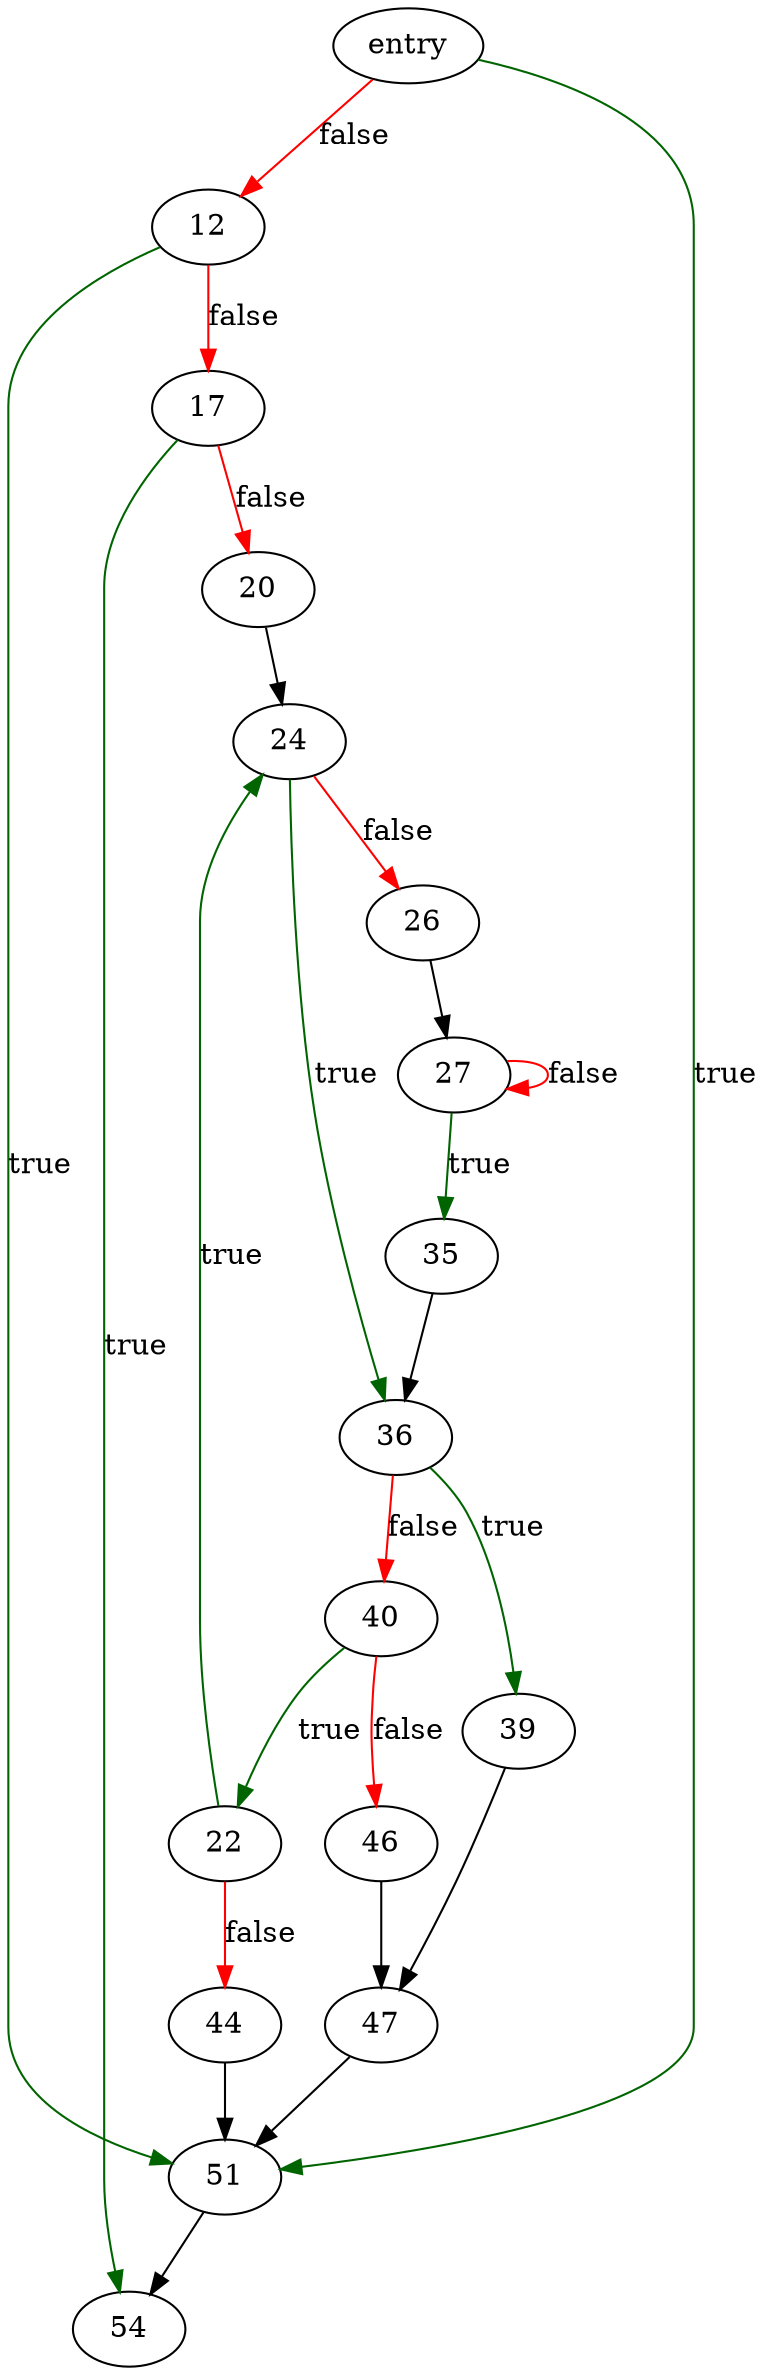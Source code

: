 digraph "try_tempname_len" {
	// Node definitions.
	5 [label=entry];
	12;
	17;
	20;
	22;
	24;
	26;
	27;
	35;
	36;
	39;
	40;
	44;
	46;
	47;
	51;
	54;

	// Edge definitions.
	5 -> 12 [
		color=red
		label=false
	];
	5 -> 51 [
		color=darkgreen
		label=true
	];
	12 -> 17 [
		color=red
		label=false
	];
	12 -> 51 [
		color=darkgreen
		label=true
	];
	17 -> 20 [
		color=red
		label=false
	];
	17 -> 54 [
		color=darkgreen
		label=true
	];
	20 -> 24;
	22 -> 24 [
		color=darkgreen
		label=true
	];
	22 -> 44 [
		color=red
		label=false
	];
	24 -> 26 [
		color=red
		label=false
	];
	24 -> 36 [
		color=darkgreen
		label=true
	];
	26 -> 27;
	27 -> 27 [
		color=red
		label=false
	];
	27 -> 35 [
		color=darkgreen
		label=true
	];
	35 -> 36;
	36 -> 39 [
		color=darkgreen
		label=true
	];
	36 -> 40 [
		color=red
		label=false
	];
	39 -> 47;
	40 -> 22 [
		color=darkgreen
		label=true
	];
	40 -> 46 [
		color=red
		label=false
	];
	44 -> 51;
	46 -> 47;
	47 -> 51;
	51 -> 54;
}